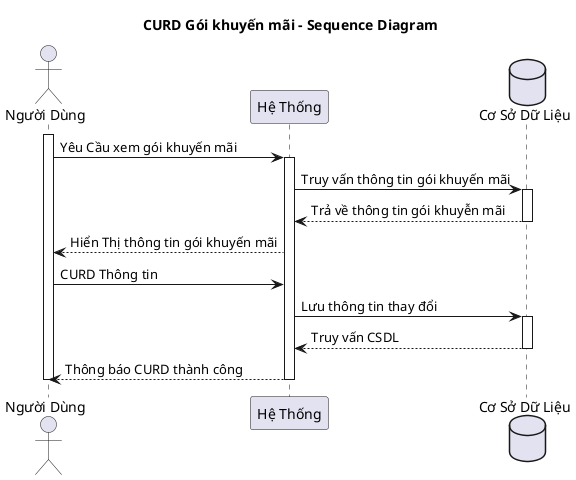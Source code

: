 @startuml
title CURD Gói khuyến mãi - Sequence Diagram

actor "Người Dùng" as user
participant "Hệ Thống" as system
database "Cơ Sở Dữ Liệu" as database

activate user
user -> system: Yêu Cầu xem gói khuyến mãi
activate system
system -> database: Truy vấn thông tin gói khuyến mãi
activate database
database --> system: Trả về thông tin gói khuyễn mãi
deactivate database
system --> user: Hiển Thị thông tin gói khuyến mãi
user -> system: CURD Thông tin
system -> database: Lưu thông tin thay đổi
activate database
database --> system: Truy vấn CSDL
deactivate database
system --> user: Thông báo CURD thành công

deactivate system
deactivate user
@enduml
